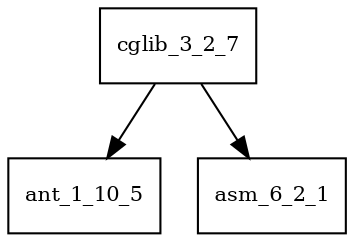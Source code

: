 digraph cglib_3_2_7_dependencies {
  node [shape = box, fontsize=10.0];
  cglib_3_2_7 -> ant_1_10_5;
  cglib_3_2_7 -> asm_6_2_1;
}
